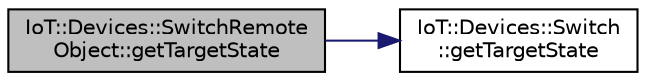 digraph "IoT::Devices::SwitchRemoteObject::getTargetState"
{
 // LATEX_PDF_SIZE
  edge [fontname="Helvetica",fontsize="10",labelfontname="Helvetica",labelfontsize="10"];
  node [fontname="Helvetica",fontsize="10",shape=record];
  rankdir="LR";
  Node1 [label="IoT::Devices::SwitchRemote\lObject::getTargetState",height=0.2,width=0.4,color="black", fillcolor="grey75", style="filled", fontcolor="black",tooltip=" "];
  Node1 -> Node2 [color="midnightblue",fontsize="10",style="solid"];
  Node2 [label="IoT::Devices::Switch\l::getTargetState",height=0.2,width=0.4,color="black", fillcolor="white", style="filled",URL="$classIoT_1_1Devices_1_1Switch.html#aeab697b09b99b85169fefaa7a8998a50",tooltip="Returns the current state of the Switch."];
}
